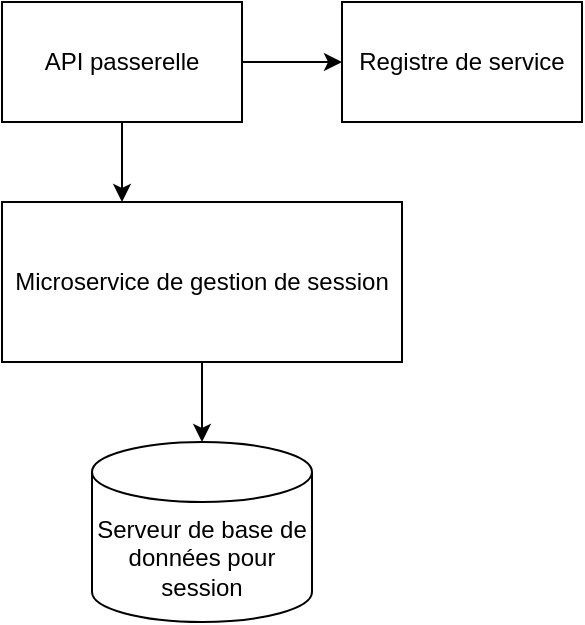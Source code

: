 <mxfile version="17.5.0" type="github">
  <diagram id="00_8uSY0qCTc1xiecRlY" name="Page-1">
    <mxGraphModel dx="1422" dy="724" grid="1" gridSize="10" guides="1" tooltips="1" connect="1" arrows="1" fold="1" page="1" pageScale="1" pageWidth="827" pageHeight="1169" math="0" shadow="0">
      <root>
        <mxCell id="0" />
        <mxCell id="1" parent="0" />
        <mxCell id="mSyX9yeR8HHX13gMo7Nb-11" value="" style="edgeStyle=orthogonalEdgeStyle;rounded=0;orthogonalLoop=1;jettySize=auto;html=1;" parent="1" source="mSyX9yeR8HHX13gMo7Nb-1" target="mSyX9yeR8HHX13gMo7Nb-10" edge="1">
          <mxGeometry relative="1" as="geometry" />
        </mxCell>
        <mxCell id="mSyX9yeR8HHX13gMo7Nb-1" value="Microservice de gestion de session" style="rounded=0;whiteSpace=wrap;html=1;" parent="1" vertex="1">
          <mxGeometry x="400" y="200" width="200" height="80" as="geometry" />
        </mxCell>
        <mxCell id="mSyX9yeR8HHX13gMo7Nb-3" value="API passerelle" style="rounded=0;whiteSpace=wrap;html=1;" parent="1" vertex="1">
          <mxGeometry x="400" y="100" width="120" height="60" as="geometry" />
        </mxCell>
        <mxCell id="mSyX9yeR8HHX13gMo7Nb-5" value="" style="endArrow=classic;html=1;rounded=0;exitX=0.5;exitY=1;exitDx=0;exitDy=0;" parent="1" source="mSyX9yeR8HHX13gMo7Nb-3" edge="1">
          <mxGeometry width="50" height="50" relative="1" as="geometry">
            <mxPoint x="390" y="170" as="sourcePoint" />
            <mxPoint x="460" y="200" as="targetPoint" />
          </mxGeometry>
        </mxCell>
        <mxCell id="mSyX9yeR8HHX13gMo7Nb-6" value="Registre de service" style="rounded=0;whiteSpace=wrap;html=1;" parent="1" vertex="1">
          <mxGeometry x="570" y="100" width="120" height="60" as="geometry" />
        </mxCell>
        <mxCell id="mSyX9yeR8HHX13gMo7Nb-7" value="" style="endArrow=classic;html=1;rounded=0;entryX=0;entryY=0.5;entryDx=0;entryDy=0;exitX=1;exitY=0.5;exitDx=0;exitDy=0;" parent="1" source="mSyX9yeR8HHX13gMo7Nb-3" target="mSyX9yeR8HHX13gMo7Nb-6" edge="1">
          <mxGeometry width="50" height="50" relative="1" as="geometry">
            <mxPoint x="390" y="370" as="sourcePoint" />
            <mxPoint x="440" y="320" as="targetPoint" />
          </mxGeometry>
        </mxCell>
        <mxCell id="mSyX9yeR8HHX13gMo7Nb-10" value="Serveur de base de données pour session" style="shape=cylinder3;whiteSpace=wrap;html=1;boundedLbl=1;backgroundOutline=1;size=15;" parent="1" vertex="1">
          <mxGeometry x="445" y="320" width="110" height="90" as="geometry" />
        </mxCell>
      </root>
    </mxGraphModel>
  </diagram>
</mxfile>
